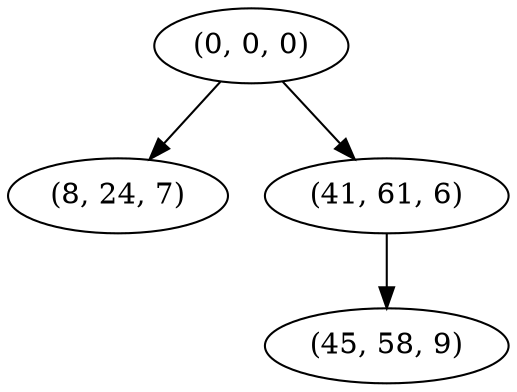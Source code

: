 digraph tree {
    "(0, 0, 0)";
    "(8, 24, 7)";
    "(41, 61, 6)";
    "(45, 58, 9)";
    "(0, 0, 0)" -> "(8, 24, 7)";
    "(0, 0, 0)" -> "(41, 61, 6)";
    "(41, 61, 6)" -> "(45, 58, 9)";
}
